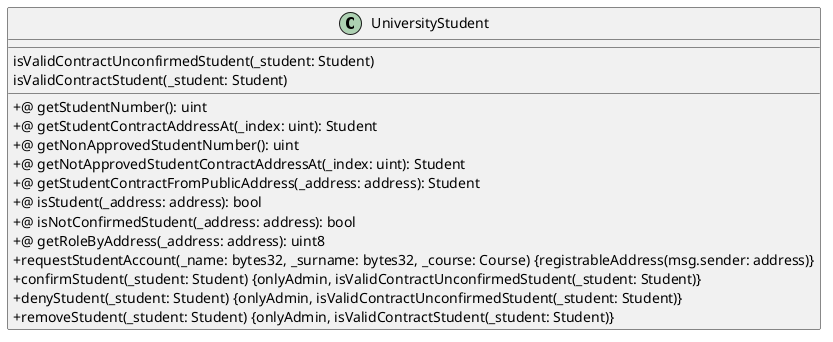 @startuml
skinparam classAttributeIconSize 0
class UniversityStudent {
__
isValidContractUnconfirmedStudent(_student: Student)
isValidContractStudent(_student: Student)
__
+@ getStudentNumber(): uint
+@ getStudentContractAddressAt(_index: uint): Student
+@ getNonApprovedStudentNumber(): uint
+@ getNotApprovedStudentContractAddressAt(_index: uint): Student
+@ getStudentContractFromPublicAddress(_address: address): Student
+@ isStudent(_address: address): bool
+@ isNotConfirmedStudent(_address: address): bool
+@ getRoleByAddress(_address: address): uint8
+ requestStudentAccount(_name: bytes32, _surname: bytes32, _course: Course) {registrableAddress(msg.sender: address)}
+ confirmStudent(_student: Student) {onlyAdmin, isValidContractUnconfirmedStudent(_student: Student)}
+ denyStudent(_student: Student) {onlyAdmin, isValidContractUnconfirmedStudent(_student: Student)}
+ removeStudent(_student: Student) {onlyAdmin, isValidContractStudent(_student: Student)}
}
@enduml
